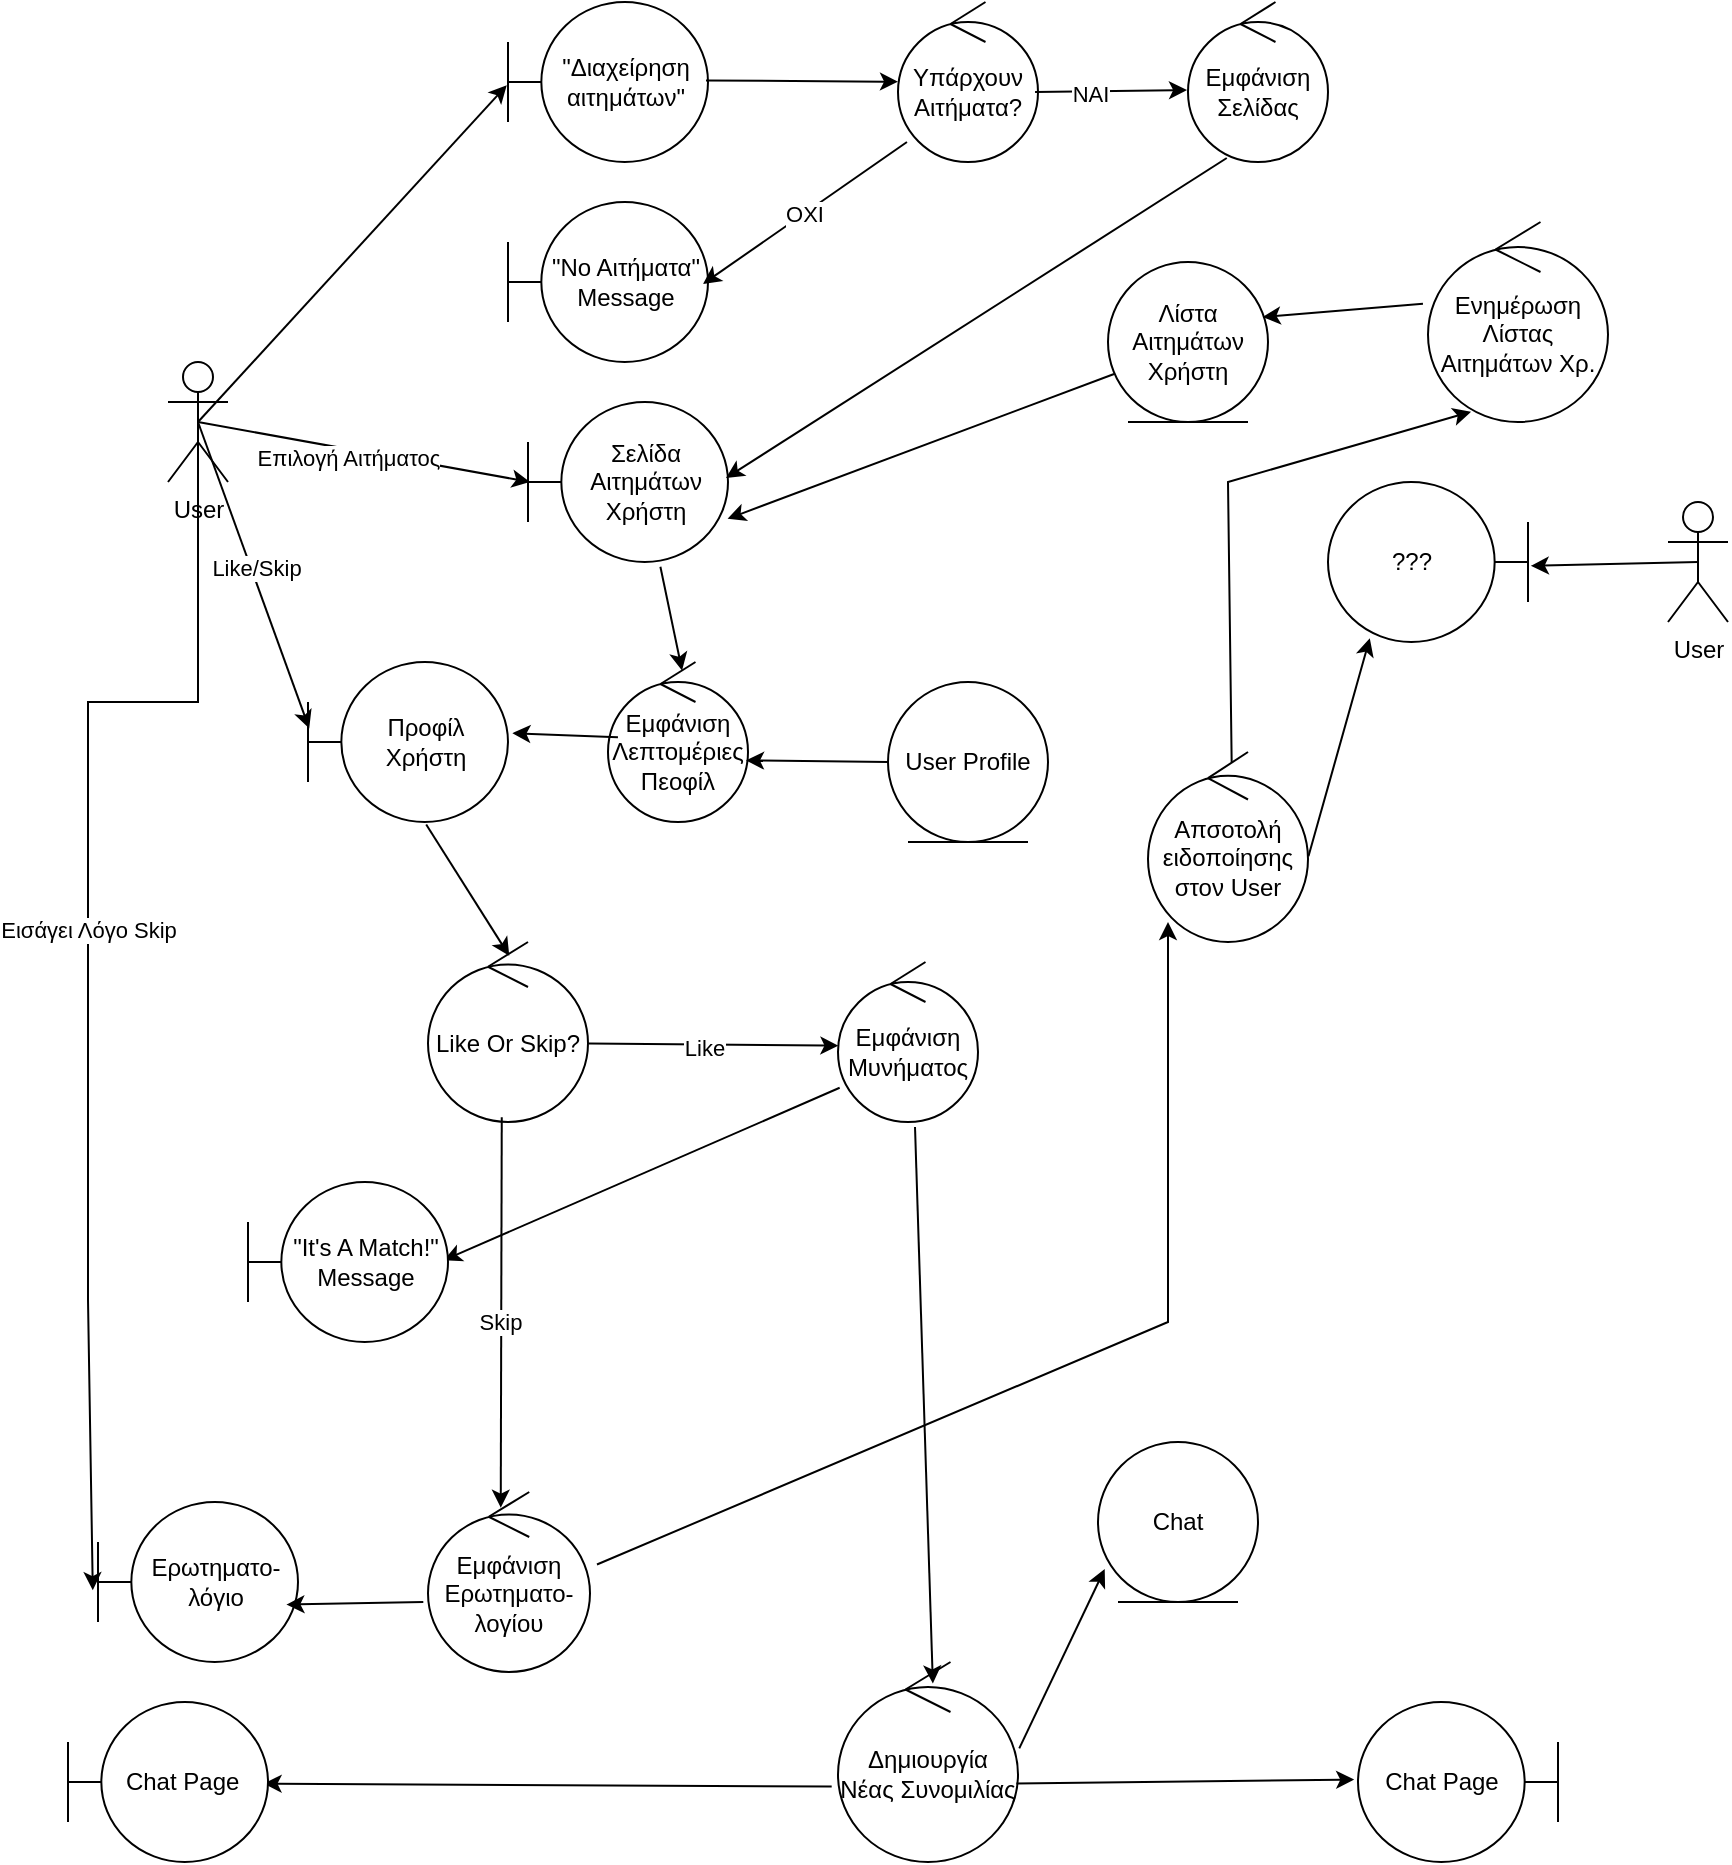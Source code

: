<mxfile version="26.2.15">
  <diagram name="Page-1" id="urQV3L2fRMml9FREKdAB">
    <mxGraphModel dx="1779" dy="1273" grid="1" gridSize="10" guides="1" tooltips="1" connect="1" arrows="1" fold="1" page="1" pageScale="1" pageWidth="850" pageHeight="1100" math="0" shadow="0">
      <root>
        <mxCell id="0" />
        <mxCell id="1" parent="0" />
        <mxCell id="eznzBUchR65vr3iTs3g6-1" value="User&lt;div&gt;&lt;br&gt;&lt;/div&gt;" style="shape=umlActor;verticalLabelPosition=bottom;verticalAlign=top;html=1;outlineConnect=0;" vertex="1" parent="1">
          <mxGeometry x="60" y="260" width="30" height="60" as="geometry" />
        </mxCell>
        <mxCell id="eznzBUchR65vr3iTs3g6-2" value="&quot;Διαχείρηση αιτημάτων&quot;" style="shape=umlBoundary;whiteSpace=wrap;html=1;" vertex="1" parent="1">
          <mxGeometry x="230" y="80" width="100" height="80" as="geometry" />
        </mxCell>
        <mxCell id="eznzBUchR65vr3iTs3g6-3" value="" style="endArrow=classic;html=1;rounded=0;exitX=0.5;exitY=0.5;exitDx=0;exitDy=0;exitPerimeter=0;entryX=-0.006;entryY=0.52;entryDx=0;entryDy=0;entryPerimeter=0;" edge="1" parent="1" source="eznzBUchR65vr3iTs3g6-1" target="eznzBUchR65vr3iTs3g6-2">
          <mxGeometry width="50" height="50" relative="1" as="geometry">
            <mxPoint x="150" y="280" as="sourcePoint" />
            <mxPoint x="200" y="230" as="targetPoint" />
          </mxGeometry>
        </mxCell>
        <mxCell id="eznzBUchR65vr3iTs3g6-4" value="Σελίδα Αιτημάτων Χρήστη" style="shape=umlBoundary;whiteSpace=wrap;html=1;" vertex="1" parent="1">
          <mxGeometry x="240" y="280" width="100" height="80" as="geometry" />
        </mxCell>
        <mxCell id="eznzBUchR65vr3iTs3g6-5" value="Λίστα Αιτημάτων Χρήστη" style="ellipse;shape=umlEntity;whiteSpace=wrap;html=1;" vertex="1" parent="1">
          <mxGeometry x="530" y="210" width="80" height="80" as="geometry" />
        </mxCell>
        <mxCell id="eznzBUchR65vr3iTs3g6-6" value="" style="endArrow=classic;html=1;rounded=0;exitX=0.038;exitY=0.7;exitDx=0;exitDy=0;exitPerimeter=0;entryX=0.998;entryY=0.73;entryDx=0;entryDy=0;entryPerimeter=0;" edge="1" parent="1" source="eznzBUchR65vr3iTs3g6-5" target="eznzBUchR65vr3iTs3g6-4">
          <mxGeometry width="50" height="50" relative="1" as="geometry">
            <mxPoint x="100" y="450" as="sourcePoint" />
            <mxPoint x="170" y="440" as="targetPoint" />
          </mxGeometry>
        </mxCell>
        <mxCell id="eznzBUchR65vr3iTs3g6-7" value="Εμφάνιση Σελίδας" style="ellipse;shape=umlControl;whiteSpace=wrap;html=1;" vertex="1" parent="1">
          <mxGeometry x="570" y="80" width="70" height="80" as="geometry" />
        </mxCell>
        <mxCell id="eznzBUchR65vr3iTs3g6-8" value="" style="endArrow=classic;html=1;rounded=0;exitX=0.99;exitY=0.49;exitDx=0;exitDy=0;exitPerimeter=0;" edge="1" parent="1" source="eznzBUchR65vr3iTs3g6-2" target="eznzBUchR65vr3iTs3g6-56">
          <mxGeometry width="50" height="50" relative="1" as="geometry">
            <mxPoint x="380" y="140" as="sourcePoint" />
            <mxPoint x="410" y="120" as="targetPoint" />
          </mxGeometry>
        </mxCell>
        <mxCell id="eznzBUchR65vr3iTs3g6-9" value="" style="endArrow=classic;html=1;rounded=0;exitX=0.277;exitY=0.975;exitDx=0;exitDy=0;exitPerimeter=0;entryX=0.99;entryY=0.475;entryDx=0;entryDy=0;entryPerimeter=0;" edge="1" parent="1" source="eznzBUchR65vr3iTs3g6-7" target="eznzBUchR65vr3iTs3g6-4">
          <mxGeometry width="50" height="50" relative="1" as="geometry">
            <mxPoint x="410" y="320" as="sourcePoint" />
            <mxPoint x="460" y="270" as="targetPoint" />
          </mxGeometry>
        </mxCell>
        <mxCell id="eznzBUchR65vr3iTs3g6-10" value="" style="endArrow=classic;html=1;rounded=0;entryX=0.01;entryY=0.5;entryDx=0;entryDy=0;entryPerimeter=0;exitX=0.5;exitY=0.5;exitDx=0;exitDy=0;exitPerimeter=0;" edge="1" parent="1" source="eznzBUchR65vr3iTs3g6-1" target="eznzBUchR65vr3iTs3g6-4">
          <mxGeometry width="50" height="50" relative="1" as="geometry">
            <mxPoint x="140" y="310" as="sourcePoint" />
            <mxPoint x="190" y="260" as="targetPoint" />
          </mxGeometry>
        </mxCell>
        <mxCell id="eznzBUchR65vr3iTs3g6-11" value="Επιλογή Αιτήματος" style="edgeLabel;html=1;align=center;verticalAlign=middle;resizable=0;points=[];" vertex="1" connectable="0" parent="eznzBUchR65vr3iTs3g6-10">
          <mxGeometry x="-0.093" y="-4" relative="1" as="geometry">
            <mxPoint as="offset" />
          </mxGeometry>
        </mxCell>
        <mxCell id="eznzBUchR65vr3iTs3g6-12" value="User Profile" style="ellipse;shape=umlEntity;whiteSpace=wrap;html=1;" vertex="1" parent="1">
          <mxGeometry x="420" y="420" width="80" height="80" as="geometry" />
        </mxCell>
        <mxCell id="eznzBUchR65vr3iTs3g6-13" value="" style="endArrow=classic;html=1;rounded=0;exitX=0.662;exitY=1.03;exitDx=0;exitDy=0;exitPerimeter=0;entryX=0.529;entryY=0.053;entryDx=0;entryDy=0;entryPerimeter=0;" edge="1" parent="1" source="eznzBUchR65vr3iTs3g6-4" target="eznzBUchR65vr3iTs3g6-14">
          <mxGeometry width="50" height="50" relative="1" as="geometry">
            <mxPoint x="300" y="370" as="sourcePoint" />
            <mxPoint x="350" y="320" as="targetPoint" />
          </mxGeometry>
        </mxCell>
        <mxCell id="eznzBUchR65vr3iTs3g6-14" value="Eμφάνιση Λεπτομέριες Πεοφίλ" style="ellipse;shape=umlControl;whiteSpace=wrap;html=1;" vertex="1" parent="1">
          <mxGeometry x="280" y="410" width="70" height="80" as="geometry" />
        </mxCell>
        <mxCell id="eznzBUchR65vr3iTs3g6-15" value="" style="endArrow=classic;html=1;rounded=0;exitX=0;exitY=0.5;exitDx=0;exitDy=0;entryX=0.986;entryY=0.615;entryDx=0;entryDy=0;entryPerimeter=0;" edge="1" parent="1" source="eznzBUchR65vr3iTs3g6-12" target="eznzBUchR65vr3iTs3g6-14">
          <mxGeometry width="50" height="50" relative="1" as="geometry">
            <mxPoint x="350" y="430" as="sourcePoint" />
            <mxPoint x="400" y="380" as="targetPoint" />
          </mxGeometry>
        </mxCell>
        <mxCell id="eznzBUchR65vr3iTs3g6-16" value="Προφίλ Χρήστη" style="shape=umlBoundary;whiteSpace=wrap;html=1;" vertex="1" parent="1">
          <mxGeometry x="130" y="410" width="100" height="80" as="geometry" />
        </mxCell>
        <mxCell id="eznzBUchR65vr3iTs3g6-17" value="" style="endArrow=classic;html=1;rounded=0;entryX=1.022;entryY=0.445;entryDx=0;entryDy=0;entryPerimeter=0;exitX=0.071;exitY=0.47;exitDx=0;exitDy=0;exitPerimeter=0;" edge="1" parent="1" source="eznzBUchR65vr3iTs3g6-14" target="eznzBUchR65vr3iTs3g6-16">
          <mxGeometry width="50" height="50" relative="1" as="geometry">
            <mxPoint x="240" y="446" as="sourcePoint" />
            <mxPoint x="250" y="450" as="targetPoint" />
          </mxGeometry>
        </mxCell>
        <mxCell id="eznzBUchR65vr3iTs3g6-18" value="" style="endArrow=classic;html=1;rounded=0;exitX=0.5;exitY=0.5;exitDx=0;exitDy=0;exitPerimeter=0;entryX=0.006;entryY=0.415;entryDx=0;entryDy=0;entryPerimeter=0;" edge="1" parent="1" source="eznzBUchR65vr3iTs3g6-1" target="eznzBUchR65vr3iTs3g6-16">
          <mxGeometry width="50" height="50" relative="1" as="geometry">
            <mxPoint x="120" y="380" as="sourcePoint" />
            <mxPoint x="170" y="330" as="targetPoint" />
          </mxGeometry>
        </mxCell>
        <mxCell id="eznzBUchR65vr3iTs3g6-19" value="Like/Skip" style="edgeLabel;html=1;align=center;verticalAlign=middle;resizable=0;points=[];" vertex="1" connectable="0" parent="eznzBUchR65vr3iTs3g6-18">
          <mxGeometry x="-0.043" y="2" relative="1" as="geometry">
            <mxPoint as="offset" />
          </mxGeometry>
        </mxCell>
        <mxCell id="eznzBUchR65vr3iTs3g6-20" value="Like Or Skip?" style="ellipse;shape=umlControl;whiteSpace=wrap;html=1;" vertex="1" parent="1">
          <mxGeometry x="190" y="550" width="80" height="90" as="geometry" />
        </mxCell>
        <mxCell id="eznzBUchR65vr3iTs3g6-21" value="" style="endArrow=classic;html=1;rounded=0;exitX=0.591;exitY=1.016;exitDx=0;exitDy=0;exitPerimeter=0;entryX=0.508;entryY=0.077;entryDx=0;entryDy=0;entryPerimeter=0;" edge="1" parent="1" source="eznzBUchR65vr3iTs3g6-16" target="eznzBUchR65vr3iTs3g6-20">
          <mxGeometry width="50" height="50" relative="1" as="geometry">
            <mxPoint x="110" y="480" as="sourcePoint" />
            <mxPoint x="233" y="446" as="targetPoint" />
          </mxGeometry>
        </mxCell>
        <mxCell id="eznzBUchR65vr3iTs3g6-22" value="" style="endArrow=classic;html=1;rounded=0;exitX=1.006;exitY=0.564;exitDx=0;exitDy=0;exitPerimeter=0;entryX=0.003;entryY=0.523;entryDx=0;entryDy=0;entryPerimeter=0;" edge="1" parent="1" source="eznzBUchR65vr3iTs3g6-20" target="eznzBUchR65vr3iTs3g6-24">
          <mxGeometry width="50" height="50" relative="1" as="geometry">
            <mxPoint x="335" y="700" as="sourcePoint" />
            <mxPoint x="405" y="640" as="targetPoint" />
          </mxGeometry>
        </mxCell>
        <mxCell id="eznzBUchR65vr3iTs3g6-23" value="Like" style="edgeLabel;html=1;align=center;verticalAlign=middle;resizable=0;points=[];" vertex="1" connectable="0" parent="eznzBUchR65vr3iTs3g6-22">
          <mxGeometry x="-0.088" y="-1" relative="1" as="geometry">
            <mxPoint as="offset" />
          </mxGeometry>
        </mxCell>
        <mxCell id="eznzBUchR65vr3iTs3g6-24" value="Εμφάνιση Μυνήματος" style="ellipse;shape=umlControl;whiteSpace=wrap;html=1;" vertex="1" parent="1">
          <mxGeometry x="395" y="560" width="70" height="80" as="geometry" />
        </mxCell>
        <mxCell id="eznzBUchR65vr3iTs3g6-25" value="" style="endArrow=classic;html=1;rounded=0;exitX=0.012;exitY=0.786;exitDx=0;exitDy=0;exitPerimeter=0;entryX=0.979;entryY=0.489;entryDx=0;entryDy=0;entryPerimeter=0;" edge="1" parent="1" source="eznzBUchR65vr3iTs3g6-24" target="eznzBUchR65vr3iTs3g6-26">
          <mxGeometry width="50" height="50" relative="1" as="geometry">
            <mxPoint x="245" y="770" as="sourcePoint" />
            <mxPoint x="255" y="730" as="targetPoint" />
          </mxGeometry>
        </mxCell>
        <mxCell id="eznzBUchR65vr3iTs3g6-26" value="&quot;It&#39;s A Match!&quot;&lt;div&gt;Message&lt;/div&gt;" style="shape=umlBoundary;whiteSpace=wrap;html=1;" vertex="1" parent="1">
          <mxGeometry x="100" y="670" width="100" height="80" as="geometry" />
        </mxCell>
        <mxCell id="eznzBUchR65vr3iTs3g6-28" value="User&lt;div&gt;&lt;br&gt;&lt;/div&gt;" style="shape=umlActor;verticalLabelPosition=bottom;verticalAlign=top;html=1;outlineConnect=0;" vertex="1" parent="1">
          <mxGeometry x="810" y="330" width="30" height="60" as="geometry" />
        </mxCell>
        <mxCell id="eznzBUchR65vr3iTs3g6-29" value="Απσοτολή ειδοποίησης στον User" style="ellipse;shape=umlControl;whiteSpace=wrap;html=1;" vertex="1" parent="1">
          <mxGeometry x="550" y="455" width="80" height="95" as="geometry" />
        </mxCell>
        <mxCell id="eznzBUchR65vr3iTs3g6-30" value="" style="endArrow=classic;html=1;rounded=0;exitX=1.003;exitY=0.549;exitDx=0;exitDy=0;exitPerimeter=0;entryX=0.791;entryY=0.023;entryDx=0;entryDy=0;entryPerimeter=0;" edge="1" parent="1" source="eznzBUchR65vr3iTs3g6-29" target="eznzBUchR65vr3iTs3g6-31">
          <mxGeometry width="50" height="50" relative="1" as="geometry">
            <mxPoint x="660" y="450" as="sourcePoint" />
            <mxPoint x="690" y="420" as="targetPoint" />
          </mxGeometry>
        </mxCell>
        <mxCell id="eznzBUchR65vr3iTs3g6-31" value="???" style="shape=umlBoundary;whiteSpace=wrap;html=1;direction=west;" vertex="1" parent="1">
          <mxGeometry x="640" y="320" width="100" height="80" as="geometry" />
        </mxCell>
        <mxCell id="eznzBUchR65vr3iTs3g6-32" value="" style="endArrow=classic;html=1;rounded=0;exitX=0.5;exitY=0.5;exitDx=0;exitDy=0;exitPerimeter=0;entryX=-0.014;entryY=0.476;entryDx=0;entryDy=0;entryPerimeter=0;" edge="1" parent="1" source="eznzBUchR65vr3iTs3g6-28" target="eznzBUchR65vr3iTs3g6-31">
          <mxGeometry width="50" height="50" relative="1" as="geometry">
            <mxPoint x="650" y="530" as="sourcePoint" />
            <mxPoint x="730" y="430" as="targetPoint" />
          </mxGeometry>
        </mxCell>
        <mxCell id="eznzBUchR65vr3iTs3g6-33" value="" style="endArrow=classic;html=1;rounded=0;exitX=0.523;exitY=0.055;exitDx=0;exitDy=0;exitPerimeter=0;entryX=0.239;entryY=0.949;entryDx=0;entryDy=0;entryPerimeter=0;" edge="1" parent="1" source="eznzBUchR65vr3iTs3g6-29" target="eznzBUchR65vr3iTs3g6-34">
          <mxGeometry width="50" height="50" relative="1" as="geometry">
            <mxPoint x="580" y="330" as="sourcePoint" />
            <mxPoint x="680" y="280" as="targetPoint" />
            <Array as="points">
              <mxPoint x="590" y="320" />
            </Array>
          </mxGeometry>
        </mxCell>
        <mxCell id="eznzBUchR65vr3iTs3g6-34" value="Ενημέρωση Λίστας Αιτημάτων Χρ." style="ellipse;shape=umlControl;whiteSpace=wrap;html=1;" vertex="1" parent="1">
          <mxGeometry x="690" y="190" width="90" height="100" as="geometry" />
        </mxCell>
        <mxCell id="eznzBUchR65vr3iTs3g6-35" value="" style="endArrow=classic;html=1;rounded=0;exitX=-0.028;exitY=0.409;exitDx=0;exitDy=0;exitPerimeter=0;entryX=0.966;entryY=0.344;entryDx=0;entryDy=0;entryPerimeter=0;" edge="1" parent="1" source="eznzBUchR65vr3iTs3g6-34" target="eznzBUchR65vr3iTs3g6-5">
          <mxGeometry width="50" height="50" relative="1" as="geometry">
            <mxPoint x="590" y="210" as="sourcePoint" />
            <mxPoint x="640" y="160" as="targetPoint" />
          </mxGeometry>
        </mxCell>
        <mxCell id="eznzBUchR65vr3iTs3g6-36" value="" style="endArrow=classic;html=1;rounded=0;exitX=0.461;exitY=0.974;exitDx=0;exitDy=0;exitPerimeter=0;entryX=0.449;entryY=0.087;entryDx=0;entryDy=0;entryPerimeter=0;" edge="1" parent="1" source="eznzBUchR65vr3iTs3g6-20" target="eznzBUchR65vr3iTs3g6-40">
          <mxGeometry width="50" height="50" relative="1" as="geometry">
            <mxPoint x="120" y="630" as="sourcePoint" />
            <mxPoint x="237" y="680" as="targetPoint" />
          </mxGeometry>
        </mxCell>
        <mxCell id="eznzBUchR65vr3iTs3g6-39" value="Skip" style="edgeLabel;html=1;align=center;verticalAlign=middle;resizable=0;points=[];" vertex="1" connectable="0" parent="eznzBUchR65vr3iTs3g6-36">
          <mxGeometry x="0.035" y="-1" relative="1" as="geometry">
            <mxPoint y="1" as="offset" />
          </mxGeometry>
        </mxCell>
        <mxCell id="eznzBUchR65vr3iTs3g6-37" value="" style="endArrow=classic;html=1;rounded=0;exitX=0.55;exitY=1.031;exitDx=0;exitDy=0;exitPerimeter=0;entryX=0.527;entryY=0.107;entryDx=0;entryDy=0;entryPerimeter=0;" edge="1" parent="1" source="eznzBUchR65vr3iTs3g6-24" target="eznzBUchR65vr3iTs3g6-38">
          <mxGeometry width="50" height="50" relative="1" as="geometry">
            <mxPoint x="400" y="730" as="sourcePoint" />
            <mxPoint x="439" y="660" as="targetPoint" />
          </mxGeometry>
        </mxCell>
        <mxCell id="eznzBUchR65vr3iTs3g6-38" value="Δημιουργία Νέας Συνομιλίας" style="ellipse;shape=umlControl;whiteSpace=wrap;html=1;" vertex="1" parent="1">
          <mxGeometry x="395" y="910" width="90" height="100" as="geometry" />
        </mxCell>
        <mxCell id="eznzBUchR65vr3iTs3g6-40" value="Eμφάνιση Ερωτηματο-λογίου" style="ellipse;shape=umlControl;whiteSpace=wrap;html=1;" vertex="1" parent="1">
          <mxGeometry x="190" y="825" width="81" height="90" as="geometry" />
        </mxCell>
        <mxCell id="eznzBUchR65vr3iTs3g6-41" value="Ερωτηματο-λόγιο" style="shape=umlBoundary;whiteSpace=wrap;html=1;" vertex="1" parent="1">
          <mxGeometry x="25" y="830" width="100" height="80" as="geometry" />
        </mxCell>
        <mxCell id="eznzBUchR65vr3iTs3g6-42" value="" style="endArrow=classic;html=1;rounded=0;exitX=-0.029;exitY=0.611;exitDx=0;exitDy=0;exitPerimeter=0;entryX=0.942;entryY=0.641;entryDx=0;entryDy=0;entryPerimeter=0;" edge="1" parent="1" source="eznzBUchR65vr3iTs3g6-40" target="eznzBUchR65vr3iTs3g6-41">
          <mxGeometry width="50" height="50" relative="1" as="geometry">
            <mxPoint x="35" y="980" as="sourcePoint" />
            <mxPoint x="85" y="930" as="targetPoint" />
          </mxGeometry>
        </mxCell>
        <mxCell id="eznzBUchR65vr3iTs3g6-43" value="" style="endArrow=classic;html=1;rounded=0;exitX=0.5;exitY=0.5;exitDx=0;exitDy=0;exitPerimeter=0;entryX=-0.026;entryY=0.551;entryDx=0;entryDy=0;entryPerimeter=0;" edge="1" parent="1" source="eznzBUchR65vr3iTs3g6-1" target="eznzBUchR65vr3iTs3g6-41">
          <mxGeometry width="50" height="50" relative="1" as="geometry">
            <mxPoint x="40" y="470" as="sourcePoint" />
            <mxPoint x="10" y="620" as="targetPoint" />
            <Array as="points">
              <mxPoint x="75" y="430" />
              <mxPoint x="20" y="430" />
              <mxPoint x="20" y="729" />
            </Array>
          </mxGeometry>
        </mxCell>
        <mxCell id="eznzBUchR65vr3iTs3g6-44" value="Εισάγει Λόγο Skip" style="edgeLabel;html=1;align=center;verticalAlign=middle;resizable=0;points=[];" vertex="1" connectable="0" parent="eznzBUchR65vr3iTs3g6-43">
          <mxGeometry x="-0.033" relative="1" as="geometry">
            <mxPoint as="offset" />
          </mxGeometry>
        </mxCell>
        <mxCell id="eznzBUchR65vr3iTs3g6-45" value="Chat" style="ellipse;shape=umlEntity;whiteSpace=wrap;html=1;" vertex="1" parent="1">
          <mxGeometry x="525" y="800" width="80" height="80" as="geometry" />
        </mxCell>
        <mxCell id="eznzBUchR65vr3iTs3g6-46" value="" style="endArrow=classic;html=1;rounded=0;exitX=1.007;exitY=0.432;exitDx=0;exitDy=0;exitPerimeter=0;entryX=0.042;entryY=0.794;entryDx=0;entryDy=0;entryPerimeter=0;" edge="1" parent="1" source="eznzBUchR65vr3iTs3g6-38" target="eznzBUchR65vr3iTs3g6-45">
          <mxGeometry width="50" height="50" relative="1" as="geometry">
            <mxPoint x="525" y="990" as="sourcePoint" />
            <mxPoint x="575" y="940" as="targetPoint" />
          </mxGeometry>
        </mxCell>
        <mxCell id="eznzBUchR65vr3iTs3g6-47" value="" style="endArrow=classic;html=1;rounded=0;exitX=0.991;exitY=0.608;exitDx=0;exitDy=0;exitPerimeter=0;entryX=1.019;entryY=0.515;entryDx=0;entryDy=0;entryPerimeter=0;" edge="1" parent="1" source="eznzBUchR65vr3iTs3g6-38" target="eznzBUchR65vr3iTs3g6-50">
          <mxGeometry width="50" height="50" relative="1" as="geometry">
            <mxPoint x="605" y="980" as="sourcePoint" />
            <mxPoint x="645" y="971" as="targetPoint" />
          </mxGeometry>
        </mxCell>
        <mxCell id="eznzBUchR65vr3iTs3g6-48" value="" style="endArrow=classic;html=1;rounded=0;exitX=-0.035;exitY=0.623;exitDx=0;exitDy=0;exitPerimeter=0;entryX=0.978;entryY=0.51;entryDx=0;entryDy=0;entryPerimeter=0;" edge="1" parent="1" source="eznzBUchR65vr3iTs3g6-38" target="eznzBUchR65vr3iTs3g6-49">
          <mxGeometry width="50" height="50" relative="1" as="geometry">
            <mxPoint x="135" y="1050" as="sourcePoint" />
            <mxPoint x="175" y="972" as="targetPoint" />
          </mxGeometry>
        </mxCell>
        <mxCell id="eznzBUchR65vr3iTs3g6-49" value="Chat Page&amp;nbsp;" style="shape=umlBoundary;whiteSpace=wrap;html=1;" vertex="1" parent="1">
          <mxGeometry x="10" y="930" width="100" height="80" as="geometry" />
        </mxCell>
        <mxCell id="eznzBUchR65vr3iTs3g6-50" value="Chat Page" style="shape=umlBoundary;whiteSpace=wrap;html=1;direction=west;" vertex="1" parent="1">
          <mxGeometry x="655" y="930" width="100" height="80" as="geometry" />
        </mxCell>
        <mxCell id="eznzBUchR65vr3iTs3g6-55" value="" style="endArrow=classic;html=1;rounded=0;exitX=1.043;exitY=0.403;exitDx=0;exitDy=0;exitPerimeter=0;entryX=0.125;entryY=0.895;entryDx=0;entryDy=0;entryPerimeter=0;" edge="1" parent="1" source="eznzBUchR65vr3iTs3g6-40" target="eznzBUchR65vr3iTs3g6-29">
          <mxGeometry width="50" height="50" relative="1" as="geometry">
            <mxPoint x="340" y="690" as="sourcePoint" />
            <mxPoint x="390" y="640" as="targetPoint" />
            <Array as="points">
              <mxPoint x="560" y="740" />
            </Array>
          </mxGeometry>
        </mxCell>
        <mxCell id="eznzBUchR65vr3iTs3g6-56" value="Υπάρχουν Αιτήματα?" style="ellipse;shape=umlControl;whiteSpace=wrap;html=1;" vertex="1" parent="1">
          <mxGeometry x="425" y="80" width="70" height="80" as="geometry" />
        </mxCell>
        <mxCell id="eznzBUchR65vr3iTs3g6-57" value="" style="endArrow=classic;html=1;rounded=0;exitX=0.979;exitY=0.562;exitDx=0;exitDy=0;exitPerimeter=0;entryX=-0.007;entryY=0.55;entryDx=0;entryDy=0;entryPerimeter=0;" edge="1" parent="1" source="eznzBUchR65vr3iTs3g6-56" target="eznzBUchR65vr3iTs3g6-7">
          <mxGeometry width="50" height="50" relative="1" as="geometry">
            <mxPoint x="520" y="110" as="sourcePoint" />
            <mxPoint x="570" y="60" as="targetPoint" />
          </mxGeometry>
        </mxCell>
        <mxCell id="eznzBUchR65vr3iTs3g6-58" value="ΝΑΙ" style="edgeLabel;html=1;align=center;verticalAlign=middle;resizable=0;points=[];" vertex="1" connectable="0" parent="eznzBUchR65vr3iTs3g6-57">
          <mxGeometry x="-0.284" y="-1" relative="1" as="geometry">
            <mxPoint as="offset" />
          </mxGeometry>
        </mxCell>
        <mxCell id="eznzBUchR65vr3iTs3g6-59" value="&quot;Νο Αιτήματα&quot;&lt;div&gt;Message&lt;/div&gt;" style="shape=umlBoundary;whiteSpace=wrap;html=1;" vertex="1" parent="1">
          <mxGeometry x="230" y="180" width="100" height="80" as="geometry" />
        </mxCell>
        <mxCell id="eznzBUchR65vr3iTs3g6-60" value="" style="endArrow=classic;html=1;rounded=0;exitX=0.064;exitY=0.875;exitDx=0;exitDy=0;exitPerimeter=0;entryX=0.975;entryY=0.512;entryDx=0;entryDy=0;entryPerimeter=0;" edge="1" parent="1" source="eznzBUchR65vr3iTs3g6-56" target="eznzBUchR65vr3iTs3g6-59">
          <mxGeometry width="50" height="50" relative="1" as="geometry">
            <mxPoint x="370" y="270" as="sourcePoint" />
            <mxPoint x="420" y="220" as="targetPoint" />
          </mxGeometry>
        </mxCell>
        <mxCell id="eznzBUchR65vr3iTs3g6-61" value="OXI" style="edgeLabel;html=1;align=center;verticalAlign=middle;resizable=0;points=[];" vertex="1" connectable="0" parent="eznzBUchR65vr3iTs3g6-60">
          <mxGeometry x="0.008" relative="1" as="geometry">
            <mxPoint as="offset" />
          </mxGeometry>
        </mxCell>
      </root>
    </mxGraphModel>
  </diagram>
</mxfile>
